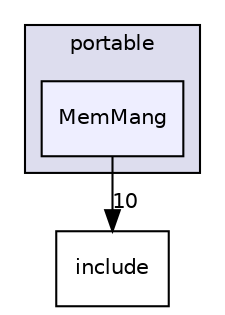 digraph "/home/developer/mtrain-firmware/external/middleware/FreeRTOS/src/portable/MemMang" {
  compound=true
  node [ fontsize="10", fontname="Helvetica"];
  edge [ labelfontsize="10", labelfontname="Helvetica"];
  subgraph clusterdir_7659f65cb1edd4da2c984ee69bd9b4a5 {
    graph [ bgcolor="#ddddee", pencolor="black", label="portable" fontname="Helvetica", fontsize="10", URL="dir_7659f65cb1edd4da2c984ee69bd9b4a5.html"]
  dir_007e577c4a8f63bba1d56b7f812a34be [shape=box, label="MemMang", style="filled", fillcolor="#eeeeff", pencolor="black", URL="dir_007e577c4a8f63bba1d56b7f812a34be.html"];
  }
  dir_e8f305f026f0eedfd01db8b47ccd6bd3 [shape=box label="include" URL="dir_e8f305f026f0eedfd01db8b47ccd6bd3.html"];
  dir_007e577c4a8f63bba1d56b7f812a34be->dir_e8f305f026f0eedfd01db8b47ccd6bd3 [headlabel="10", labeldistance=1.5 headhref="dir_000052_000041.html"];
}
